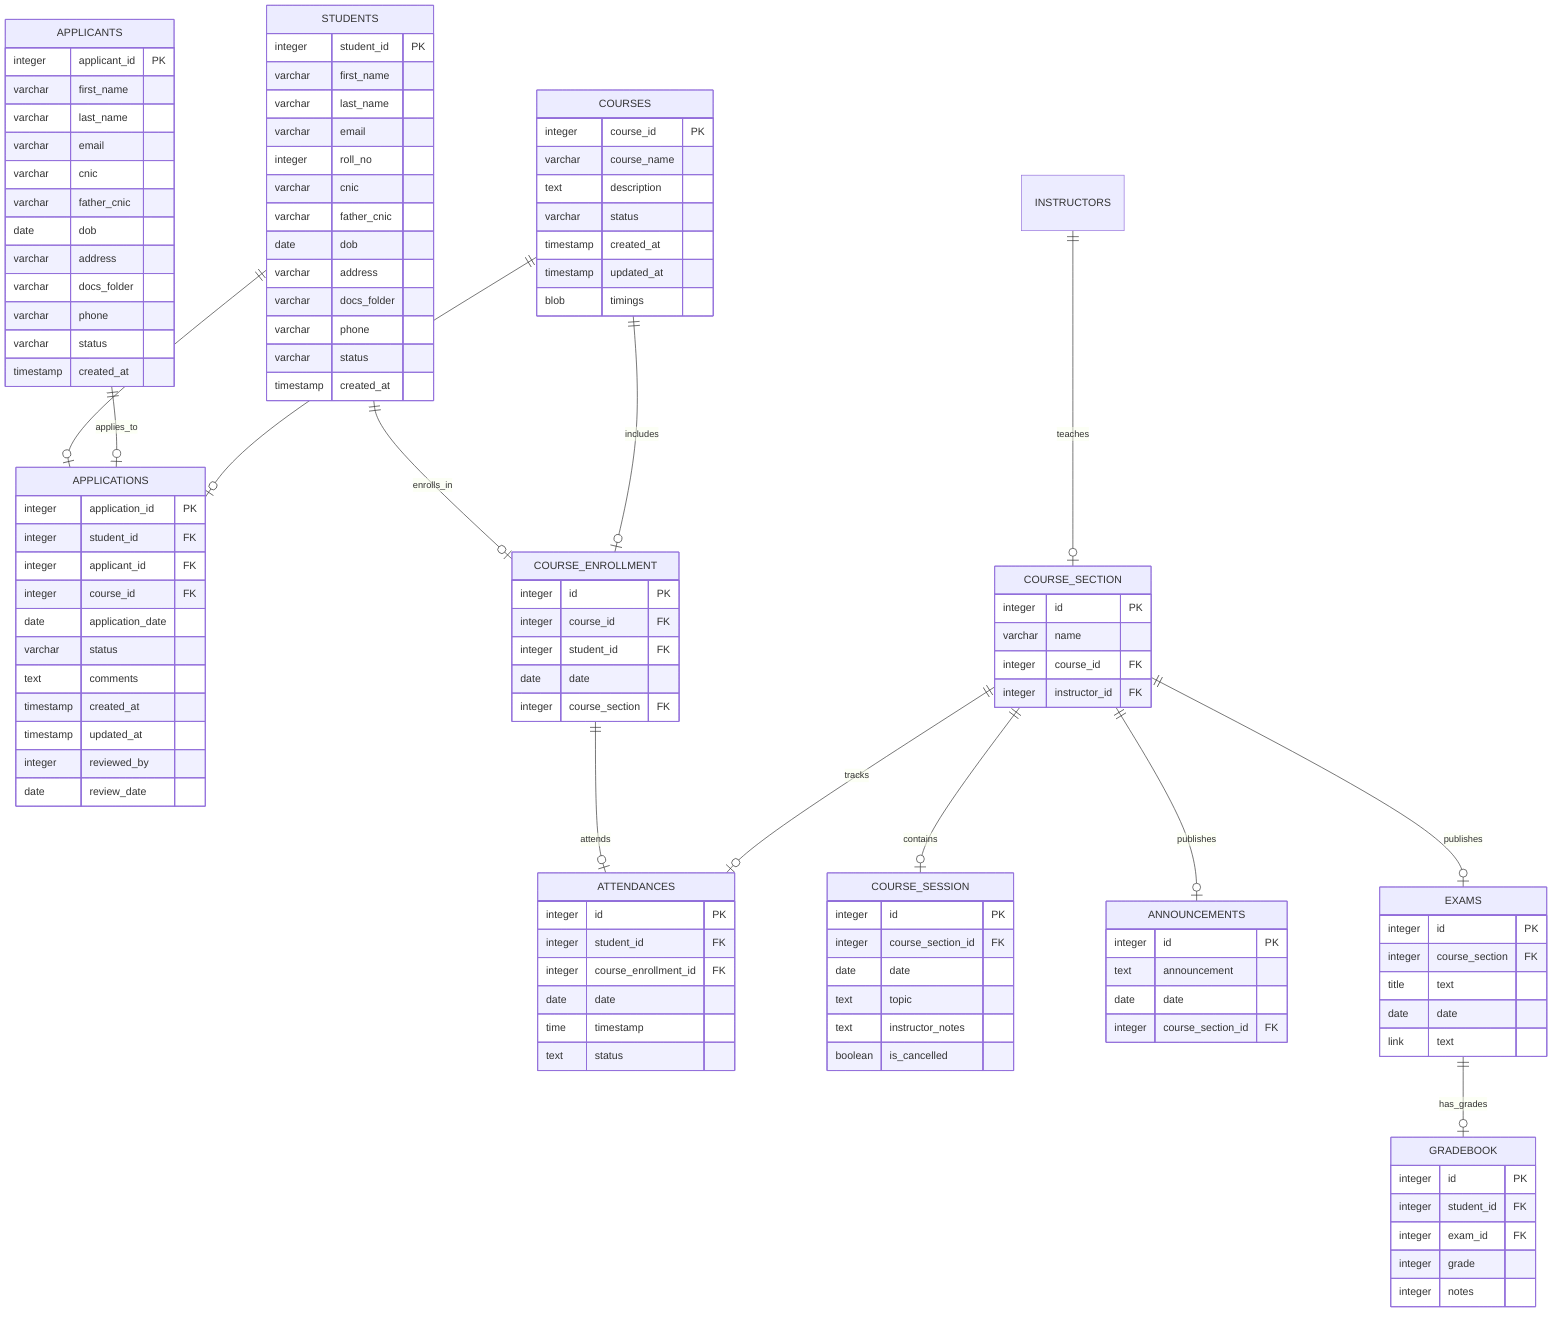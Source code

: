 erDiagram
STUDENTS {
    integer student_id PK
    varchar first_name
    varchar last_name
    varchar email
    integer roll_no
    varchar cnic
    varchar father_cnic
    date dob
    varchar address 
    varchar docs_folder
    varchar phone
    varchar status
    timestamp created_at
}

COURSES {
    integer course_id PK
    varchar course_name
    text description
    varchar status
    timestamp created_at
    timestamp updated_at
    blob timings
}
APPLICANTS{
    integer applicant_id PK
    varchar first_name
    varchar last_name
    varchar email
    varchar cnic
    varchar father_cnic
    date dob
    varchar address 
    varchar docs_folder
    varchar phone
    varchar status
    timestamp created_at
}
APPLICATIONS {
    integer application_id PK
    integer student_id FK
    integer applicant_id FK
    integer course_id FK
    date application_date
    varchar status
    text comments
    timestamp created_at
    timestamp updated_at
    integer reviewed_by
    date review_date
}

COURSE_ENROLLMENT {
    integer id PK
    integer course_id FK
    integer student_id FK
    date date
    integer course_section FK
}

ATTENDANCES {
    integer id PK
    integer student_id FK
    integer course_enrollment_id FK
    date date
    time timestamp
    text status
}

COURSE_SECTION {
    integer id PK
    varchar name
    integer course_id FK
    integer instructor_id FK
}

COURSE_SESSION {
    integer id PK
    integer course_section_id FK
    date date
    text topic
    text instructor_notes
    boolean is_cancelled
}

ANNOUNCEMENTS {
    integer id PK
    text announcement
    date date
    integer course_section_id FK
}

GRADEBOOK {
    integer id PK
    integer student_id FK
    integer exam_id FK
    integer grade
    integer notes
}

EXAMS {
    integer id PK
    integer course_section FK
    title text
    date date
    link text
}

STUDENTS ||--o| APPLICATIONS : applies_to
APPLICANTS ||--o| APPLICATIONS : applies_to
COURSES ||--o| APPLICATIONS : has
STUDENTS ||--o| COURSE_ENROLLMENT : enrolls_in
COURSES ||--o| COURSE_ENROLLMENT : includes
COURSE_ENROLLMENT ||--o| ATTENDANCES : attends
COURSE_SECTION ||--o| COURSE_SESSION : contains
COURSE_SECTION ||--o| ANNOUNCEMENTS : publishes
COURSE_SECTION ||--o| EXAMS : publishes
EXAMS ||--o| GRADEBOOK : has_grades
COURSE_SECTION ||--o| ATTENDANCES : tracks
INSTRUCTORS ||--o| COURSE_SECTION : teaches